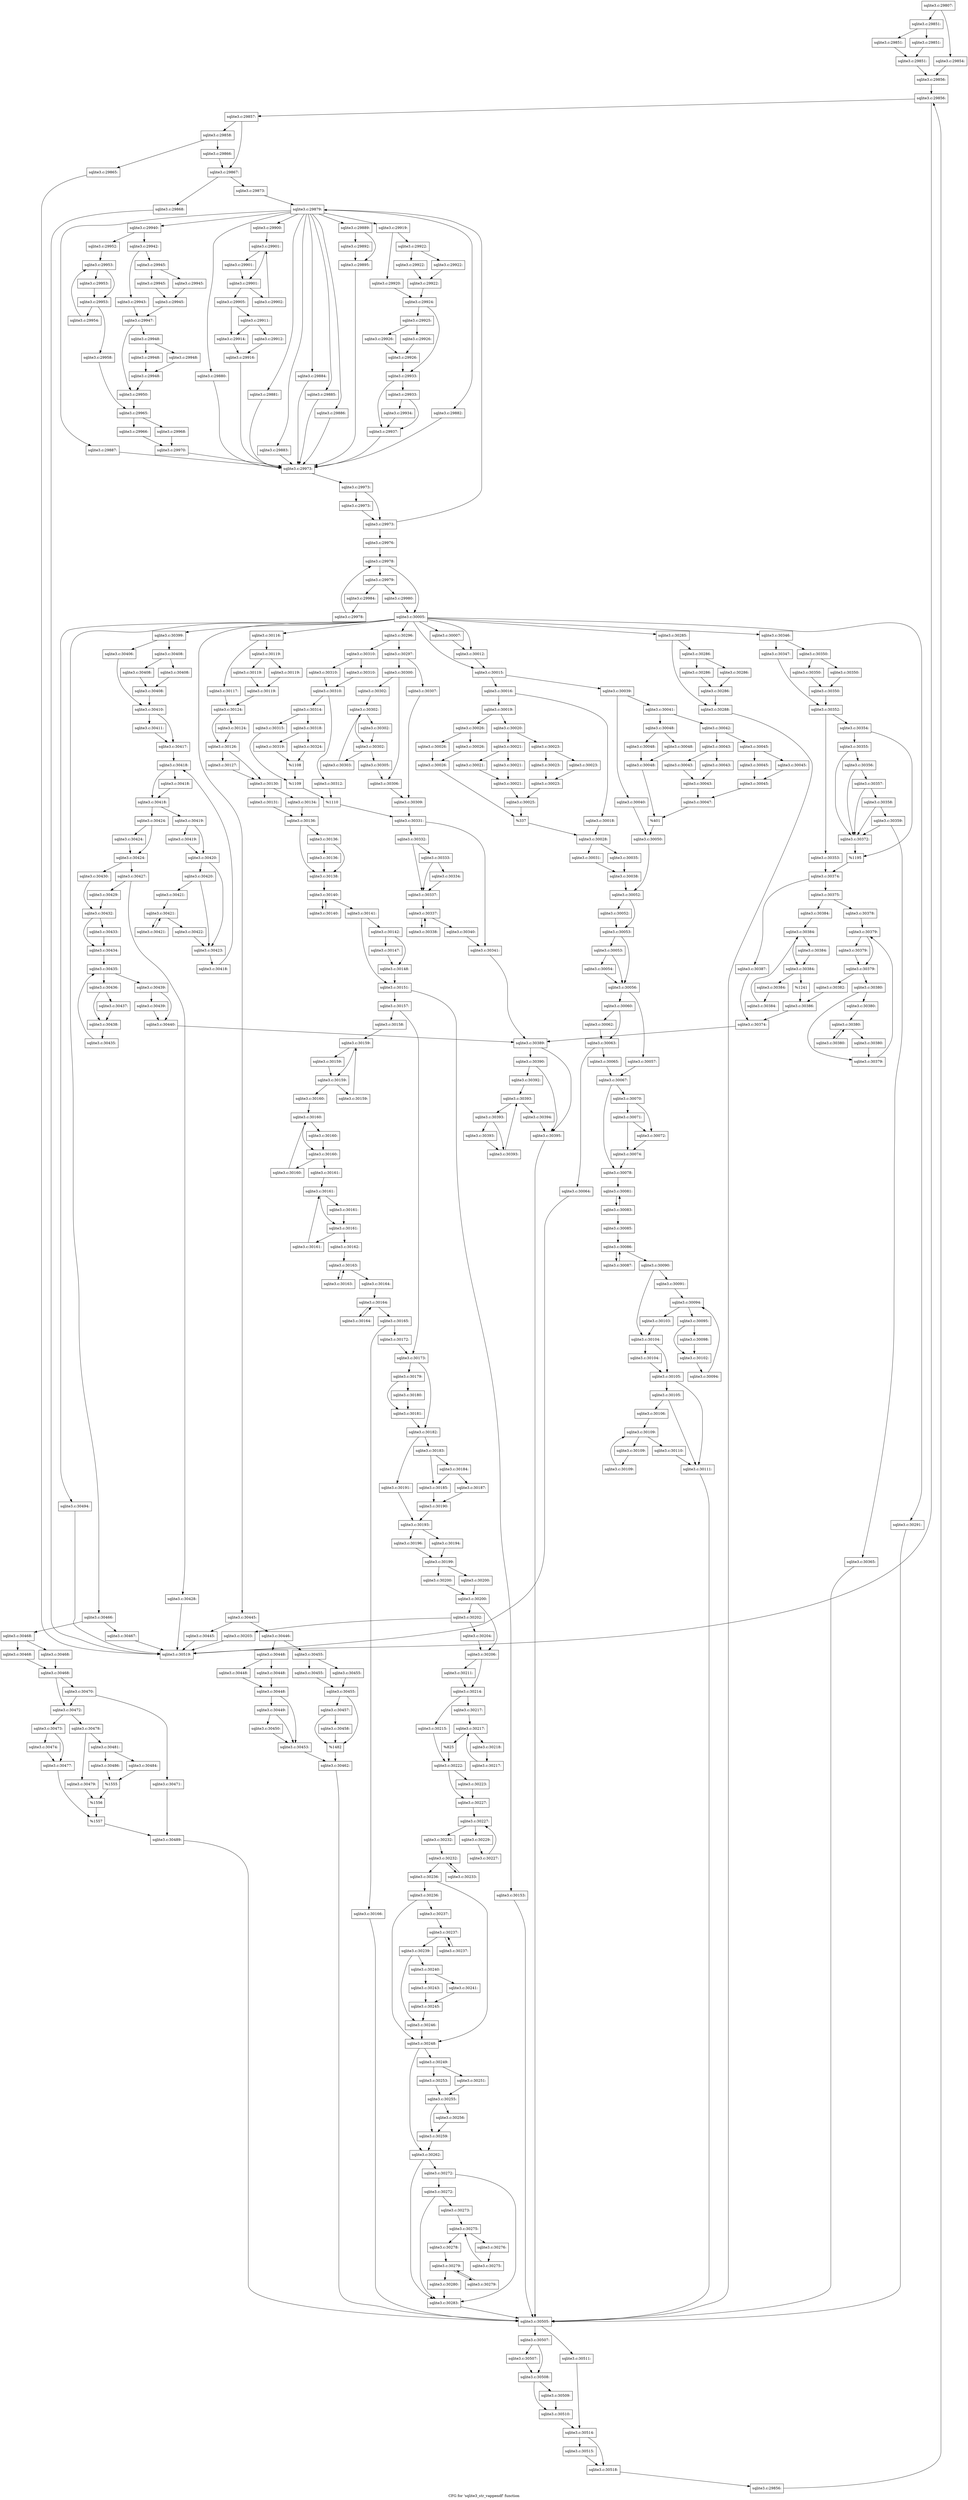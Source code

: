 digraph "CFG for 'sqlite3_str_vappendf' function" {
	label="CFG for 'sqlite3_str_vappendf' function";

	Node0x55c0f52c0950 [shape=record,label="{sqlite3.c:29807:}"];
	Node0x55c0f52c0950 -> Node0x55c0f53da670;
	Node0x55c0f52c0950 -> Node0x55c0f53da710;
	Node0x55c0f53da670 [shape=record,label="{sqlite3.c:29851:}"];
	Node0x55c0f53da670 -> Node0x55c0f53db080;
	Node0x55c0f53da670 -> Node0x55c0f53db0d0;
	Node0x55c0f53db080 [shape=record,label="{sqlite3.c:29851:}"];
	Node0x55c0f53db080 -> Node0x55c0f53db120;
	Node0x55c0f53db0d0 [shape=record,label="{sqlite3.c:29851:}"];
	Node0x55c0f53db0d0 -> Node0x55c0f53db120;
	Node0x55c0f53db120 [shape=record,label="{sqlite3.c:29851:}"];
	Node0x55c0f53db120 -> Node0x55c0f53da6c0;
	Node0x55c0f53da710 [shape=record,label="{sqlite3.c:29854:}"];
	Node0x55c0f53da710 -> Node0x55c0f53da6c0;
	Node0x55c0f53da6c0 [shape=record,label="{sqlite3.c:29856:}"];
	Node0x55c0f53da6c0 -> Node0x55c0f4e51b70;
	Node0x55c0f4e51b70 [shape=record,label="{sqlite3.c:29856:}"];
	Node0x55c0f4e51b70 -> Node0x55c0f4e51d90;
	Node0x55c0f4e51b70 -> Node0x55c0f4e51ae0;
	Node0x55c0f4e51d90 [shape=record,label="{sqlite3.c:29857:}"];
	Node0x55c0f4e51d90 -> Node0x55c0f53dcf10;
	Node0x55c0f4e51d90 -> Node0x55c0f53dcf60;
	Node0x55c0f53dcf10 [shape=record,label="{sqlite3.c:29858:}"];
	Node0x55c0f53dcf10 -> Node0x55c0f53ddb90;
	Node0x55c0f53dcf10 -> Node0x55c0f53de2e0;
	Node0x55c0f53ddb90 [shape=record,label="{sqlite3.c:29865:}"];
	Node0x55c0f53ddb90 -> Node0x55c0f4e51ae0;
	Node0x55c0f53de2e0 [shape=record,label="{sqlite3.c:29866:}"];
	Node0x55c0f53de2e0 -> Node0x55c0f53dcf60;
	Node0x55c0f53dcf60 [shape=record,label="{sqlite3.c:29867:}"];
	Node0x55c0f53dcf60 -> Node0x55c0f53de6c0;
	Node0x55c0f53dcf60 -> Node0x55c0f53de710;
	Node0x55c0f53de6c0 [shape=record,label="{sqlite3.c:29868:}"];
	Node0x55c0f53de6c0 -> Node0x55c0f4e51ae0;
	Node0x55c0f53de710 [shape=record,label="{sqlite3.c:29873:}"];
	Node0x55c0f53de710 -> Node0x55c0f53e00c0;
	Node0x55c0f53e00c0 [shape=record,label="{sqlite3.c:29879:}"];
	Node0x55c0f53e00c0 -> Node0x55c0f53e0310;
	Node0x55c0f53e00c0 -> Node0x55c0f53e0450;
	Node0x55c0f53e00c0 -> Node0x55c0f53e0690;
	Node0x55c0f53e00c0 -> Node0x55c0f53e08d0;
	Node0x55c0f53e00c0 -> Node0x55c0f53e0b40;
	Node0x55c0f53e00c0 -> Node0x55c0f53e0d80;
	Node0x55c0f53e00c0 -> Node0x55c0f53e0fc0;
	Node0x55c0f53e00c0 -> Node0x55c0f53e1200;
	Node0x55c0f53e00c0 -> Node0x55c0f53e1630;
	Node0x55c0f53e00c0 -> Node0x55c0f53e28a0;
	Node0x55c0f53e00c0 -> Node0x55c0f53e5b90;
	Node0x55c0f53e00c0 -> Node0x55c0f52e7470;
	Node0x55c0f53e0450 [shape=record,label="{sqlite3.c:29880:}"];
	Node0x55c0f53e0450 -> Node0x55c0f53e0220;
	Node0x55c0f53e0690 [shape=record,label="{sqlite3.c:29881:}"];
	Node0x55c0f53e0690 -> Node0x55c0f53e0220;
	Node0x55c0f53e08d0 [shape=record,label="{sqlite3.c:29882:}"];
	Node0x55c0f53e08d0 -> Node0x55c0f53e0220;
	Node0x55c0f53e0b40 [shape=record,label="{sqlite3.c:29883:}"];
	Node0x55c0f53e0b40 -> Node0x55c0f53e0220;
	Node0x55c0f53e0d80 [shape=record,label="{sqlite3.c:29884:}"];
	Node0x55c0f53e0d80 -> Node0x55c0f53e0220;
	Node0x55c0f53e0fc0 [shape=record,label="{sqlite3.c:29885:}"];
	Node0x55c0f53e0fc0 -> Node0x55c0f53e0220;
	Node0x55c0f53e1200 [shape=record,label="{sqlite3.c:29886:}"];
	Node0x55c0f53e1200 -> Node0x55c0f53e0220;
	Node0x55c0f53e0310 [shape=record,label="{sqlite3.c:29887:}"];
	Node0x55c0f53e0310 -> Node0x55c0f53e0220;
	Node0x55c0f53e1630 [shape=record,label="{sqlite3.c:29889:}"];
	Node0x55c0f53e1630 -> Node0x55c0f53e1cb0;
	Node0x55c0f53e1630 -> Node0x55c0f53e1d00;
	Node0x55c0f53e1cb0 [shape=record,label="{sqlite3.c:29892:}"];
	Node0x55c0f53e1cb0 -> Node0x55c0f53e1d00;
	Node0x55c0f53e1d00 [shape=record,label="{sqlite3.c:29895:}"];
	Node0x55c0f53e1d00 -> Node0x55c0f53e0220;
	Node0x55c0f53e28a0 [shape=record,label="{sqlite3.c:29900:}"];
	Node0x55c0f53e28a0 -> Node0x55c0f53e3870;
	Node0x55c0f53e3870 [shape=record,label="{sqlite3.c:29901:}"];
	Node0x55c0f53e3870 -> Node0x55c0f53e3aa0;
	Node0x55c0f53e3870 -> Node0x55c0f53e3a50;
	Node0x55c0f53e3aa0 [shape=record,label="{sqlite3.c:29901:}"];
	Node0x55c0f53e3aa0 -> Node0x55c0f53e3a50;
	Node0x55c0f53e3a50 [shape=record,label="{sqlite3.c:29901:}"];
	Node0x55c0f53e3a50 -> Node0x55c0f53e4410;
	Node0x55c0f53e3a50 -> Node0x55c0f53e39d0;
	Node0x55c0f53e4410 [shape=record,label="{sqlite3.c:29902:}"];
	Node0x55c0f53e4410 -> Node0x55c0f53e3870;
	Node0x55c0f53e39d0 [shape=record,label="{sqlite3.c:29905:}"];
	Node0x55c0f53e39d0 -> Node0x55c0f53e4f60;
	Node0x55c0f53e39d0 -> Node0x55c0f53e4f10;
	Node0x55c0f53e4f60 [shape=record,label="{sqlite3.c:29911:}"];
	Node0x55c0f53e4f60 -> Node0x55c0f53e4e70;
	Node0x55c0f53e4f60 -> Node0x55c0f53e4f10;
	Node0x55c0f53e4e70 [shape=record,label="{sqlite3.c:29912:}"];
	Node0x55c0f53e4e70 -> Node0x55c0f53e4ec0;
	Node0x55c0f53e4f10 [shape=record,label="{sqlite3.c:29914:}"];
	Node0x55c0f53e4f10 -> Node0x55c0f53e4ec0;
	Node0x55c0f53e4ec0 [shape=record,label="{sqlite3.c:29916:}"];
	Node0x55c0f53e4ec0 -> Node0x55c0f53e0220;
	Node0x55c0f53e5b90 [shape=record,label="{sqlite3.c:29919:}"];
	Node0x55c0f53e5b90 -> Node0x55c0f53e5cf0;
	Node0x55c0f53e5b90 -> Node0x55c0f53e5d90;
	Node0x55c0f53e5cf0 [shape=record,label="{sqlite3.c:29920:}"];
	Node0x55c0f53e5cf0 -> Node0x55c0f53e5d40;
	Node0x55c0f53e5d90 [shape=record,label="{sqlite3.c:29922:}"];
	Node0x55c0f53e5d90 -> Node0x55c0f4e52600;
	Node0x55c0f53e5d90 -> Node0x55c0f5263650;
	Node0x55c0f4e52600 [shape=record,label="{sqlite3.c:29922:}"];
	Node0x55c0f4e52600 -> Node0x55c0f53e6c70;
	Node0x55c0f5263650 [shape=record,label="{sqlite3.c:29922:}"];
	Node0x55c0f5263650 -> Node0x55c0f53e6c70;
	Node0x55c0f53e6c70 [shape=record,label="{sqlite3.c:29922:}"];
	Node0x55c0f53e6c70 -> Node0x55c0f53e5d40;
	Node0x55c0f53e5d40 [shape=record,label="{sqlite3.c:29924:}"];
	Node0x55c0f53e5d40 -> Node0x55c0f53e7420;
	Node0x55c0f53e5d40 -> Node0x55c0f53e7470;
	Node0x55c0f53e7420 [shape=record,label="{sqlite3.c:29925:}"];
	Node0x55c0f53e7420 -> Node0x55c0f53e7990;
	Node0x55c0f53e7420 -> Node0x55c0f53e79e0;
	Node0x55c0f53e7990 [shape=record,label="{sqlite3.c:29926:}"];
	Node0x55c0f53e7990 -> Node0x55c0f53e7a30;
	Node0x55c0f53e79e0 [shape=record,label="{sqlite3.c:29926:}"];
	Node0x55c0f53e79e0 -> Node0x55c0f53e7a30;
	Node0x55c0f53e7a30 [shape=record,label="{sqlite3.c:29926:}"];
	Node0x55c0f53e7a30 -> Node0x55c0f53e7470;
	Node0x55c0f53e7470 [shape=record,label="{sqlite3.c:29933:}"];
	Node0x55c0f53e7470 -> Node0x55c0f53e8270;
	Node0x55c0f53e7470 -> Node0x55c0f53e8220;
	Node0x55c0f53e8270 [shape=record,label="{sqlite3.c:29933:}"];
	Node0x55c0f53e8270 -> Node0x55c0f53e81d0;
	Node0x55c0f53e8270 -> Node0x55c0f53e8220;
	Node0x55c0f53e81d0 [shape=record,label="{sqlite3.c:29934:}"];
	Node0x55c0f53e81d0 -> Node0x55c0f53e8220;
	Node0x55c0f53e8220 [shape=record,label="{sqlite3.c:29937:}"];
	Node0x55c0f53e8220 -> Node0x55c0f53e0220;
	Node0x55c0f52e7470 [shape=record,label="{sqlite3.c:29940:}"];
	Node0x55c0f52e7470 -> Node0x55c0f52e79d0;
	Node0x55c0f52e7470 -> Node0x55c0f52e7a70;
	Node0x55c0f52e79d0 [shape=record,label="{sqlite3.c:29942:}"];
	Node0x55c0f52e79d0 -> Node0x55c0f5260c60;
	Node0x55c0f52e79d0 -> Node0x55c0f5260d00;
	Node0x55c0f5260c60 [shape=record,label="{sqlite3.c:29943:}"];
	Node0x55c0f5260c60 -> Node0x55c0f5260cb0;
	Node0x55c0f5260d00 [shape=record,label="{sqlite3.c:29945:}"];
	Node0x55c0f5260d00 -> Node0x55c0f52e9050;
	Node0x55c0f5260d00 -> Node0x55c0f52e90a0;
	Node0x55c0f52e9050 [shape=record,label="{sqlite3.c:29945:}"];
	Node0x55c0f52e9050 -> Node0x55c0f52e90f0;
	Node0x55c0f52e90a0 [shape=record,label="{sqlite3.c:29945:}"];
	Node0x55c0f52e90a0 -> Node0x55c0f52e90f0;
	Node0x55c0f52e90f0 [shape=record,label="{sqlite3.c:29945:}"];
	Node0x55c0f52e90f0 -> Node0x55c0f5260cb0;
	Node0x55c0f5260cb0 [shape=record,label="{sqlite3.c:29947:}"];
	Node0x55c0f5260cb0 -> Node0x55c0f52e9c20;
	Node0x55c0f5260cb0 -> Node0x55c0f52e9c70;
	Node0x55c0f52e9c20 [shape=record,label="{sqlite3.c:29948:}"];
	Node0x55c0f52e9c20 -> Node0x55c0f52ea070;
	Node0x55c0f52e9c20 -> Node0x55c0f52ea0c0;
	Node0x55c0f52ea070 [shape=record,label="{sqlite3.c:29948:}"];
	Node0x55c0f52ea070 -> Node0x55c0f52ea110;
	Node0x55c0f52ea0c0 [shape=record,label="{sqlite3.c:29948:}"];
	Node0x55c0f52ea0c0 -> Node0x55c0f52ea110;
	Node0x55c0f52ea110 [shape=record,label="{sqlite3.c:29948:}"];
	Node0x55c0f52ea110 -> Node0x55c0f52e9c70;
	Node0x55c0f52e9c70 [shape=record,label="{sqlite3.c:29950:}"];
	Node0x55c0f52e9c70 -> Node0x55c0f52e7a20;
	Node0x55c0f52e7a70 [shape=record,label="{sqlite3.c:29952:}"];
	Node0x55c0f52e7a70 -> Node0x55c0f53f0e90;
	Node0x55c0f53f0e90 [shape=record,label="{sqlite3.c:29953:}"];
	Node0x55c0f53f0e90 -> Node0x55c0f53f10c0;
	Node0x55c0f53f0e90 -> Node0x55c0f53f1070;
	Node0x55c0f53f10c0 [shape=record,label="{sqlite3.c:29953:}"];
	Node0x55c0f53f10c0 -> Node0x55c0f53f1070;
	Node0x55c0f53f1070 [shape=record,label="{sqlite3.c:29953:}"];
	Node0x55c0f53f1070 -> Node0x55c0f53f16a0;
	Node0x55c0f53f1070 -> Node0x55c0f53f0ff0;
	Node0x55c0f53f16a0 [shape=record,label="{sqlite3.c:29954:}"];
	Node0x55c0f53f16a0 -> Node0x55c0f53f0e90;
	Node0x55c0f53f0ff0 [shape=record,label="{sqlite3.c:29958:}"];
	Node0x55c0f53f0ff0 -> Node0x55c0f52e7a20;
	Node0x55c0f52e7a20 [shape=record,label="{sqlite3.c:29965:}"];
	Node0x55c0f52e7a20 -> Node0x55c0f53f2500;
	Node0x55c0f52e7a20 -> Node0x55c0f53f25a0;
	Node0x55c0f53f2500 [shape=record,label="{sqlite3.c:29966:}"];
	Node0x55c0f53f2500 -> Node0x55c0f53f2550;
	Node0x55c0f53f25a0 [shape=record,label="{sqlite3.c:29968:}"];
	Node0x55c0f53f25a0 -> Node0x55c0f53f2550;
	Node0x55c0f53f2550 [shape=record,label="{sqlite3.c:29970:}"];
	Node0x55c0f53f2550 -> Node0x55c0f53e0220;
	Node0x55c0f53e0220 [shape=record,label="{sqlite3.c:29973:}"];
	Node0x55c0f53e0220 -> Node0x55c0f53e0070;
	Node0x55c0f53e0070 [shape=record,label="{sqlite3.c:29973:}"];
	Node0x55c0f53e0070 -> Node0x55c0f53f3100;
	Node0x55c0f53e0070 -> Node0x55c0f53f3150;
	Node0x55c0f53f3150 [shape=record,label="{sqlite3.c:29973:}"];
	Node0x55c0f53f3150 -> Node0x55c0f53f3100;
	Node0x55c0f53f3100 [shape=record,label="{sqlite3.c:29973:}"];
	Node0x55c0f53f3100 -> Node0x55c0f53e00c0;
	Node0x55c0f53f3100 -> Node0x55c0f53e0020;
	Node0x55c0f53e0020 [shape=record,label="{sqlite3.c:29976:}"];
	Node0x55c0f53e0020 -> Node0x55c0f53f4040;
	Node0x55c0f53f4040 [shape=record,label="{sqlite3.c:29978:}"];
	Node0x55c0f53f4040 -> Node0x55c0f53f4180;
	Node0x55c0f53f4040 -> Node0x55c0f52a6420;
	Node0x55c0f53f4180 [shape=record,label="{sqlite3.c:29979:}"];
	Node0x55c0f53f4180 -> Node0x55c0f53f4650;
	Node0x55c0f53f4180 -> Node0x55c0f53f46a0;
	Node0x55c0f53f4650 [shape=record,label="{sqlite3.c:29980:}"];
	Node0x55c0f53f4650 -> Node0x55c0f52a6420;
	Node0x55c0f53f46a0 [shape=record,label="{sqlite3.c:29984:}"];
	Node0x55c0f53f46a0 -> Node0x55c0f53f40f0;
	Node0x55c0f53f40f0 [shape=record,label="{sqlite3.c:29978:}"];
	Node0x55c0f53f40f0 -> Node0x55c0f53f4040;
	Node0x55c0f52a6420 [shape=record,label="{sqlite3.c:30005:}"];
	Node0x55c0f52a6420 -> Node0x55c0f53f5a00;
	Node0x55c0f52a6420 -> Node0x55c0f53f5b10;
	Node0x55c0f52a6420 -> Node0x55c0f53f5ce0;
	Node0x55c0f52a6420 -> Node0x55c0f53f5ef0;
	Node0x55c0f52a6420 -> Node0x55c0f540f750;
	Node0x55c0f52a6420 -> Node0x55c0f5433530;
	Node0x55c0f52a6420 -> Node0x55c0f5434be0;
	Node0x55c0f52a6420 -> Node0x55c0f5435210;
	Node0x55c0f52a6420 -> Node0x55c0f5449a70;
	Node0x55c0f52a6420 -> Node0x55c0f5455610;
	Node0x55c0f52a6420 -> Node0x55c0f5461f40;
	Node0x55c0f52a6420 -> Node0x55c0f5467500;
	Node0x55c0f53f5b10 [shape=record,label="{sqlite3.c:30007:}"];
	Node0x55c0f53f5b10 -> Node0x55c0f53f5ce0;
	Node0x55c0f53f5ce0 [shape=record,label="{sqlite3.c:30012:}"];
	Node0x55c0f53f5ce0 -> Node0x55c0f53f5ef0;
	Node0x55c0f53f5ef0 [shape=record,label="{sqlite3.c:30015:}"];
	Node0x55c0f53f5ef0 -> Node0x55c0f53f6050;
	Node0x55c0f53f5ef0 -> Node0x55c0f53f60f0;
	Node0x55c0f53f6050 [shape=record,label="{sqlite3.c:30016:}"];
	Node0x55c0f53f6050 -> Node0x55c0f53f69e0;
	Node0x55c0f53f6050 -> Node0x55c0f53f6a80;
	Node0x55c0f53f69e0 [shape=record,label="{sqlite3.c:30018:}"];
	Node0x55c0f53f69e0 -> Node0x55c0f53f6a30;
	Node0x55c0f53f6a80 [shape=record,label="{sqlite3.c:30019:}"];
	Node0x55c0f53f6a80 -> Node0x55c0f53f70f0;
	Node0x55c0f53f6a80 -> Node0x55c0f53f7190;
	Node0x55c0f53f70f0 [shape=record,label="{sqlite3.c:30020:}"];
	Node0x55c0f53f70f0 -> Node0x55c0f53f74d0;
	Node0x55c0f53f70f0 -> Node0x55c0f53f7570;
	Node0x55c0f53f74d0 [shape=record,label="{sqlite3.c:30021:}"];
	Node0x55c0f53f74d0 -> Node0x55c0f53f7ba0;
	Node0x55c0f53f74d0 -> Node0x55c0f53f7bf0;
	Node0x55c0f53f7ba0 [shape=record,label="{sqlite3.c:30021:}"];
	Node0x55c0f53f7ba0 -> Node0x55c0f53f7c40;
	Node0x55c0f53f7bf0 [shape=record,label="{sqlite3.c:30021:}"];
	Node0x55c0f53f7bf0 -> Node0x55c0f53f7c40;
	Node0x55c0f53f7c40 [shape=record,label="{sqlite3.c:30021:}"];
	Node0x55c0f53f7c40 -> Node0x55c0f53f7520;
	Node0x55c0f53f7570 [shape=record,label="{sqlite3.c:30023:}"];
	Node0x55c0f53f7570 -> Node0x55c0f53f8a00;
	Node0x55c0f53f7570 -> Node0x55c0f53f8a50;
	Node0x55c0f53f8a00 [shape=record,label="{sqlite3.c:30023:}"];
	Node0x55c0f53f8a00 -> Node0x55c0f53f8aa0;
	Node0x55c0f53f8a50 [shape=record,label="{sqlite3.c:30023:}"];
	Node0x55c0f53f8a50 -> Node0x55c0f53f8aa0;
	Node0x55c0f53f8aa0 [shape=record,label="{sqlite3.c:30023:}"];
	Node0x55c0f53f8aa0 -> Node0x55c0f53f7520;
	Node0x55c0f53f7520 [shape=record,label="{sqlite3.c:30025:}"];
	Node0x55c0f53f7520 -> Node0x55c0f53f7140;
	Node0x55c0f53f7190 [shape=record,label="{sqlite3.c:30026:}"];
	Node0x55c0f53f7190 -> Node0x55c0f53f9960;
	Node0x55c0f53f7190 -> Node0x55c0f53f99b0;
	Node0x55c0f53f9960 [shape=record,label="{sqlite3.c:30026:}"];
	Node0x55c0f53f9960 -> Node0x55c0f53f9a00;
	Node0x55c0f53f99b0 [shape=record,label="{sqlite3.c:30026:}"];
	Node0x55c0f53f99b0 -> Node0x55c0f53f9a00;
	Node0x55c0f53f9a00 [shape=record,label="{sqlite3.c:30026:}"];
	Node0x55c0f53f9a00 -> Node0x55c0f53f7140;
	Node0x55c0f53f7140 [shape=record,label="{%337}"];
	Node0x55c0f53f7140 -> Node0x55c0f53f6a30;
	Node0x55c0f53f6a30 [shape=record,label="{sqlite3.c:30028:}"];
	Node0x55c0f53f6a30 -> Node0x55c0f53fa610;
	Node0x55c0f53f6a30 -> Node0x55c0f53fa6b0;
	Node0x55c0f53fa610 [shape=record,label="{sqlite3.c:30031:}"];
	Node0x55c0f53fa610 -> Node0x55c0f53fa660;
	Node0x55c0f53fa6b0 [shape=record,label="{sqlite3.c:30035:}"];
	Node0x55c0f53fa6b0 -> Node0x55c0f53fa660;
	Node0x55c0f53fa660 [shape=record,label="{sqlite3.c:30038:}"];
	Node0x55c0f53fa660 -> Node0x55c0f53f60a0;
	Node0x55c0f53f60f0 [shape=record,label="{sqlite3.c:30039:}"];
	Node0x55c0f53f60f0 -> Node0x55c0f53fb680;
	Node0x55c0f53f60f0 -> Node0x55c0f53fb720;
	Node0x55c0f53fb680 [shape=record,label="{sqlite3.c:30040:}"];
	Node0x55c0f53fb680 -> Node0x55c0f53fb6d0;
	Node0x55c0f53fb720 [shape=record,label="{sqlite3.c:30041:}"];
	Node0x55c0f53fb720 -> Node0x55c0f53fbdc0;
	Node0x55c0f53fb720 -> Node0x55c0f53fbe60;
	Node0x55c0f53fbdc0 [shape=record,label="{sqlite3.c:30042:}"];
	Node0x55c0f53fbdc0 -> Node0x55c0f53fc1a0;
	Node0x55c0f53fbdc0 -> Node0x55c0f53fc240;
	Node0x55c0f53fc1a0 [shape=record,label="{sqlite3.c:30043:}"];
	Node0x55c0f53fc1a0 -> Node0x55c0f53fc870;
	Node0x55c0f53fc1a0 -> Node0x55c0f53fc8c0;
	Node0x55c0f53fc870 [shape=record,label="{sqlite3.c:30043:}"];
	Node0x55c0f53fc870 -> Node0x55c0f53fc910;
	Node0x55c0f53fc8c0 [shape=record,label="{sqlite3.c:30043:}"];
	Node0x55c0f53fc8c0 -> Node0x55c0f53fc910;
	Node0x55c0f53fc910 [shape=record,label="{sqlite3.c:30043:}"];
	Node0x55c0f53fc910 -> Node0x55c0f53fc1f0;
	Node0x55c0f53fc240 [shape=record,label="{sqlite3.c:30045:}"];
	Node0x55c0f53fc240 -> Node0x55c0f53fd6d0;
	Node0x55c0f53fc240 -> Node0x55c0f53fd720;
	Node0x55c0f53fd6d0 [shape=record,label="{sqlite3.c:30045:}"];
	Node0x55c0f53fd6d0 -> Node0x55c0f53fd770;
	Node0x55c0f53fd720 [shape=record,label="{sqlite3.c:30045:}"];
	Node0x55c0f53fd720 -> Node0x55c0f53fd770;
	Node0x55c0f53fd770 [shape=record,label="{sqlite3.c:30045:}"];
	Node0x55c0f53fd770 -> Node0x55c0f53fc1f0;
	Node0x55c0f53fc1f0 [shape=record,label="{sqlite3.c:30047:}"];
	Node0x55c0f53fc1f0 -> Node0x55c0f53fbe10;
	Node0x55c0f53fbe60 [shape=record,label="{sqlite3.c:30048:}"];
	Node0x55c0f53fbe60 -> Node0x55c0f53fe630;
	Node0x55c0f53fbe60 -> Node0x55c0f53fe680;
	Node0x55c0f53fe630 [shape=record,label="{sqlite3.c:30048:}"];
	Node0x55c0f53fe630 -> Node0x55c0f53fe6d0;
	Node0x55c0f53fe680 [shape=record,label="{sqlite3.c:30048:}"];
	Node0x55c0f53fe680 -> Node0x55c0f53fe6d0;
	Node0x55c0f53fe6d0 [shape=record,label="{sqlite3.c:30048:}"];
	Node0x55c0f53fe6d0 -> Node0x55c0f53fbe10;
	Node0x55c0f53fbe10 [shape=record,label="{%401}"];
	Node0x55c0f53fbe10 -> Node0x55c0f53fb6d0;
	Node0x55c0f53fb6d0 [shape=record,label="{sqlite3.c:30050:}"];
	Node0x55c0f53fb6d0 -> Node0x55c0f53f60a0;
	Node0x55c0f53f60a0 [shape=record,label="{sqlite3.c:30052:}"];
	Node0x55c0f53f60a0 -> Node0x55c0f53ff500;
	Node0x55c0f53f60a0 -> Node0x55c0f53ff550;
	Node0x55c0f53ff500 [shape=record,label="{sqlite3.c:30052:}"];
	Node0x55c0f53ff500 -> Node0x55c0f53ff550;
	Node0x55c0f53ff550 [shape=record,label="{sqlite3.c:30053:}"];
	Node0x55c0f53ff550 -> Node0x55c0f53ffae0;
	Node0x55c0f53ff550 -> Node0x55c0f53ffa90;
	Node0x55c0f53ffae0 [shape=record,label="{sqlite3.c:30053:}"];
	Node0x55c0f53ffae0 -> Node0x55c0f53ffa40;
	Node0x55c0f53ffae0 -> Node0x55c0f53ffa90;
	Node0x55c0f53ffa40 [shape=record,label="{sqlite3.c:30054:}"];
	Node0x55c0f53ffa40 -> Node0x55c0f53ffa90;
	Node0x55c0f53ffa90 [shape=record,label="{sqlite3.c:30056:}"];
	Node0x55c0f53ffa90 -> Node0x55c0f5400af0;
	Node0x55c0f53ffa90 -> Node0x55c0f5400b90;
	Node0x55c0f5400af0 [shape=record,label="{sqlite3.c:30057:}"];
	Node0x55c0f5400af0 -> Node0x55c0f5400b40;
	Node0x55c0f5400b90 [shape=record,label="{sqlite3.c:30060:}"];
	Node0x55c0f5400b90 -> Node0x55c0f5401b00;
	Node0x55c0f5400b90 -> Node0x55c0f5401b50;
	Node0x55c0f5401b00 [shape=record,label="{sqlite3.c:30062:}"];
	Node0x55c0f5401b00 -> Node0x55c0f5401b50;
	Node0x55c0f5401b50 [shape=record,label="{sqlite3.c:30063:}"];
	Node0x55c0f5401b50 -> Node0x55c0f4e526f0;
	Node0x55c0f5401b50 -> Node0x55c0f54029c0;
	Node0x55c0f4e526f0 [shape=record,label="{sqlite3.c:30064:}"];
	Node0x55c0f4e526f0 -> Node0x55c0f4e51ae0;
	Node0x55c0f54029c0 [shape=record,label="{sqlite3.c:30065:}"];
	Node0x55c0f54029c0 -> Node0x55c0f5400b40;
	Node0x55c0f5400b40 [shape=record,label="{sqlite3.c:30067:}"];
	Node0x55c0f5400b40 -> Node0x55c0f54034c0;
	Node0x55c0f5400b40 -> Node0x55c0f5403510;
	Node0x55c0f54034c0 [shape=record,label="{sqlite3.c:30070:}"];
	Node0x55c0f54034c0 -> Node0x55c0f54047d0;
	Node0x55c0f54034c0 -> Node0x55c0f5404870;
	Node0x55c0f5404870 [shape=record,label="{sqlite3.c:30071:}"];
	Node0x55c0f5404870 -> Node0x55c0f54047d0;
	Node0x55c0f5404870 -> Node0x55c0f5404820;
	Node0x55c0f54047d0 [shape=record,label="{sqlite3.c:30072:}"];
	Node0x55c0f54047d0 -> Node0x55c0f5404820;
	Node0x55c0f5404820 [shape=record,label="{sqlite3.c:30074:}"];
	Node0x55c0f5404820 -> Node0x55c0f5403510;
	Node0x55c0f5403510 [shape=record,label="{sqlite3.c:30078:}"];
	Node0x55c0f5403510 -> Node0x55c0f5406e20;
	Node0x55c0f5406e20 [shape=record,label="{sqlite3.c:30081:}"];
	Node0x55c0f5406e20 -> Node0x55c0f5406dd0;
	Node0x55c0f5406dd0 [shape=record,label="{sqlite3.c:30083:}"];
	Node0x55c0f5406dd0 -> Node0x55c0f5406e20;
	Node0x55c0f5406dd0 -> Node0x55c0f5406d80;
	Node0x55c0f5406d80 [shape=record,label="{sqlite3.c:30085:}"];
	Node0x55c0f5406d80 -> Node0x55c0f5408640;
	Node0x55c0f5408640 [shape=record,label="{sqlite3.c:30086:}"];
	Node0x55c0f5408640 -> Node0x55c0f5408a60;
	Node0x55c0f5408640 -> Node0x55c0f54087a0;
	Node0x55c0f5408a60 [shape=record,label="{sqlite3.c:30087:}"];
	Node0x55c0f5408a60 -> Node0x55c0f5408640;
	Node0x55c0f54087a0 [shape=record,label="{sqlite3.c:30090:}"];
	Node0x55c0f54087a0 -> Node0x55c0f5409220;
	Node0x55c0f54087a0 -> Node0x55c0f5409270;
	Node0x55c0f5409220 [shape=record,label="{sqlite3.c:30091:}"];
	Node0x55c0f5409220 -> Node0x55c0f540a770;
	Node0x55c0f540a770 [shape=record,label="{sqlite3.c:30094:}"];
	Node0x55c0f540a770 -> Node0x55c0f540a990;
	Node0x55c0f540a770 -> Node0x55c0f540a5c0;
	Node0x55c0f540a990 [shape=record,label="{sqlite3.c:30095:}"];
	Node0x55c0f540a990 -> Node0x55c0f540b650;
	Node0x55c0f540a990 -> Node0x55c0f540b6a0;
	Node0x55c0f540b650 [shape=record,label="{sqlite3.c:30098:}"];
	Node0x55c0f540b650 -> Node0x55c0f540b6a0;
	Node0x55c0f540b6a0 [shape=record,label="{sqlite3.c:30102:}"];
	Node0x55c0f540b6a0 -> Node0x55c0f540a900;
	Node0x55c0f540a900 [shape=record,label="{sqlite3.c:30094:}"];
	Node0x55c0f540a900 -> Node0x55c0f540a770;
	Node0x55c0f540a5c0 [shape=record,label="{sqlite3.c:30103:}"];
	Node0x55c0f540a5c0 -> Node0x55c0f5409270;
	Node0x55c0f5409270 [shape=record,label="{sqlite3.c:30104:}"];
	Node0x55c0f5409270 -> Node0x55c0f540c750;
	Node0x55c0f5409270 -> Node0x55c0f540c7a0;
	Node0x55c0f540c750 [shape=record,label="{sqlite3.c:30104:}"];
	Node0x55c0f540c750 -> Node0x55c0f540c7a0;
	Node0x55c0f540c7a0 [shape=record,label="{sqlite3.c:30105:}"];
	Node0x55c0f540c7a0 -> Node0x55c0f540cf10;
	Node0x55c0f540c7a0 -> Node0x55c0f540cec0;
	Node0x55c0f540cf10 [shape=record,label="{sqlite3.c:30105:}"];
	Node0x55c0f540cf10 -> Node0x55c0f540ce70;
	Node0x55c0f540cf10 -> Node0x55c0f540cec0;
	Node0x55c0f540ce70 [shape=record,label="{sqlite3.c:30106:}"];
	Node0x55c0f540ce70 -> Node0x55c0f540e0d0;
	Node0x55c0f540e0d0 [shape=record,label="{sqlite3.c:30109:}"];
	Node0x55c0f540e0d0 -> Node0x55c0f540e2f0;
	Node0x55c0f540e0d0 -> Node0x55c0f536c8b0;
	Node0x55c0f540e2f0 [shape=record,label="{sqlite3.c:30109:}"];
	Node0x55c0f540e2f0 -> Node0x55c0f540e260;
	Node0x55c0f540e260 [shape=record,label="{sqlite3.c:30109:}"];
	Node0x55c0f540e260 -> Node0x55c0f540e0d0;
	Node0x55c0f536c8b0 [shape=record,label="{sqlite3.c:30110:}"];
	Node0x55c0f536c8b0 -> Node0x55c0f540cec0;
	Node0x55c0f540cec0 [shape=record,label="{sqlite3.c:30111:}"];
	Node0x55c0f540cec0 -> Node0x55c0f53f5910;
	Node0x55c0f540f750 [shape=record,label="{sqlite3.c:30116:}"];
	Node0x55c0f540f750 -> Node0x55c0f540f840;
	Node0x55c0f540f750 -> Node0x55c0f540f8e0;
	Node0x55c0f540f840 [shape=record,label="{sqlite3.c:30117:}"];
	Node0x55c0f540f840 -> Node0x55c0f540f890;
	Node0x55c0f540f8e0 [shape=record,label="{sqlite3.c:30119:}"];
	Node0x55c0f540f8e0 -> Node0x55c0f4e52650;
	Node0x55c0f540f8e0 -> Node0x55c0f5410310;
	Node0x55c0f4e52650 [shape=record,label="{sqlite3.c:30119:}"];
	Node0x55c0f4e52650 -> Node0x55c0f5410780;
	Node0x55c0f5410310 [shape=record,label="{sqlite3.c:30119:}"];
	Node0x55c0f5410310 -> Node0x55c0f5410780;
	Node0x55c0f5410780 [shape=record,label="{sqlite3.c:30119:}"];
	Node0x55c0f5410780 -> Node0x55c0f540f890;
	Node0x55c0f540f890 [shape=record,label="{sqlite3.c:30124:}"];
	Node0x55c0f540f890 -> Node0x55c0f5410fa0;
	Node0x55c0f540f890 -> Node0x55c0f5410ff0;
	Node0x55c0f5410fa0 [shape=record,label="{sqlite3.c:30124:}"];
	Node0x55c0f5410fa0 -> Node0x55c0f5410ff0;
	Node0x55c0f5410ff0 [shape=record,label="{sqlite3.c:30126:}"];
	Node0x55c0f5410ff0 -> Node0x55c0f54114e0;
	Node0x55c0f5410ff0 -> Node0x55c0f5411530;
	Node0x55c0f54114e0 [shape=record,label="{sqlite3.c:30127:}"];
	Node0x55c0f54114e0 -> Node0x55c0f5411530;
	Node0x55c0f5411530 [shape=record,label="{sqlite3.c:30130:}"];
	Node0x55c0f5411530 -> Node0x55c0f5411b20;
	Node0x55c0f5411530 -> Node0x55c0f5411bc0;
	Node0x55c0f5411b20 [shape=record,label="{sqlite3.c:30131:}"];
	Node0x55c0f5411b20 -> Node0x55c0f5411b70;
	Node0x55c0f5411bc0 [shape=record,label="{sqlite3.c:30134:}"];
	Node0x55c0f5411bc0 -> Node0x55c0f5411b70;
	Node0x55c0f5411b70 [shape=record,label="{sqlite3.c:30136:}"];
	Node0x55c0f5411b70 -> Node0x55c0f54131b0;
	Node0x55c0f5411b70 -> Node0x55c0f5413160;
	Node0x55c0f54131b0 [shape=record,label="{sqlite3.c:30136:}"];
	Node0x55c0f54131b0 -> Node0x55c0f5413110;
	Node0x55c0f54131b0 -> Node0x55c0f5413160;
	Node0x55c0f5413110 [shape=record,label="{sqlite3.c:30136:}"];
	Node0x55c0f5413110 -> Node0x55c0f5413160;
	Node0x55c0f5413160 [shape=record,label="{sqlite3.c:30138:}"];
	Node0x55c0f5413160 -> Node0x55c0f52a64d0;
	Node0x55c0f52a64d0 [shape=record,label="{sqlite3.c:30140:}"];
	Node0x55c0f52a64d0 -> Node0x55c0f5414440;
	Node0x55c0f52a64d0 -> Node0x55c0f54141f0;
	Node0x55c0f5414440 [shape=record,label="{sqlite3.c:30140:}"];
	Node0x55c0f5414440 -> Node0x55c0f52a64d0;
	Node0x55c0f54141f0 [shape=record,label="{sqlite3.c:30141:}"];
	Node0x55c0f54141f0 -> Node0x55c0f5414bc0;
	Node0x55c0f54141f0 -> Node0x55c0f5414c10;
	Node0x55c0f5414bc0 [shape=record,label="{sqlite3.c:30142:}"];
	Node0x55c0f5414bc0 -> Node0x55c0f5416bb0;
	Node0x55c0f5414bc0 -> Node0x55c0f5416c00;
	Node0x55c0f5416bb0 [shape=record,label="{sqlite3.c:30147:}"];
	Node0x55c0f5416bb0 -> Node0x55c0f5416c00;
	Node0x55c0f5416c00 [shape=record,label="{sqlite3.c:30148:}"];
	Node0x55c0f5416c00 -> Node0x55c0f5414c10;
	Node0x55c0f5414c10 [shape=record,label="{sqlite3.c:30151:}"];
	Node0x55c0f5414c10 -> Node0x55c0f5417c50;
	Node0x55c0f5414c10 -> Node0x55c0f5417ca0;
	Node0x55c0f5417c50 [shape=record,label="{sqlite3.c:30153:}"];
	Node0x55c0f5417c50 -> Node0x55c0f53f5910;
	Node0x55c0f5417ca0 [shape=record,label="{sqlite3.c:30157:}"];
	Node0x55c0f5417ca0 -> Node0x55c0f5418420;
	Node0x55c0f5417ca0 -> Node0x55c0f5418b90;
	Node0x55c0f5418420 [shape=record,label="{sqlite3.c:30158:}"];
	Node0x55c0f5418420 -> Node0x55c0f5419210;
	Node0x55c0f5419210 [shape=record,label="{sqlite3.c:30159:}"];
	Node0x55c0f5419210 -> Node0x55c0f5419360;
	Node0x55c0f5419210 -> Node0x55c0f5419310;
	Node0x55c0f5419360 [shape=record,label="{sqlite3.c:30159:}"];
	Node0x55c0f5419360 -> Node0x55c0f5419310;
	Node0x55c0f5419310 [shape=record,label="{sqlite3.c:30159:}"];
	Node0x55c0f5419310 -> Node0x55c0f5419920;
	Node0x55c0f5419310 -> Node0x55c0f5419290;
	Node0x55c0f5419920 [shape=record,label="{sqlite3.c:30159:}"];
	Node0x55c0f5419920 -> Node0x55c0f5419210;
	Node0x55c0f5419290 [shape=record,label="{sqlite3.c:30160:}"];
	Node0x55c0f5419290 -> Node0x55c0f5419fb0;
	Node0x55c0f5419fb0 [shape=record,label="{sqlite3.c:30160:}"];
	Node0x55c0f5419fb0 -> Node0x55c0f541a170;
	Node0x55c0f5419fb0 -> Node0x55c0f541a120;
	Node0x55c0f541a170 [shape=record,label="{sqlite3.c:30160:}"];
	Node0x55c0f541a170 -> Node0x55c0f541a120;
	Node0x55c0f541a120 [shape=record,label="{sqlite3.c:30160:}"];
	Node0x55c0f541a120 -> Node0x55c0f541a900;
	Node0x55c0f541a120 -> Node0x55c0f541a0a0;
	Node0x55c0f541a900 [shape=record,label="{sqlite3.c:30160:}"];
	Node0x55c0f541a900 -> Node0x55c0f5419fb0;
	Node0x55c0f541a0a0 [shape=record,label="{sqlite3.c:30161:}"];
	Node0x55c0f541a0a0 -> Node0x55c0f541af50;
	Node0x55c0f541af50 [shape=record,label="{sqlite3.c:30161:}"];
	Node0x55c0f541af50 -> Node0x55c0f541b110;
	Node0x55c0f541af50 -> Node0x55c0f541b0c0;
	Node0x55c0f541b110 [shape=record,label="{sqlite3.c:30161:}"];
	Node0x55c0f541b110 -> Node0x55c0f541b0c0;
	Node0x55c0f541b0c0 [shape=record,label="{sqlite3.c:30161:}"];
	Node0x55c0f541b0c0 -> Node0x55c0f541b8a0;
	Node0x55c0f541b0c0 -> Node0x55c0f541b040;
	Node0x55c0f541b8a0 [shape=record,label="{sqlite3.c:30161:}"];
	Node0x55c0f541b8a0 -> Node0x55c0f541af50;
	Node0x55c0f541b040 [shape=record,label="{sqlite3.c:30162:}"];
	Node0x55c0f541b040 -> Node0x55c0f541c0e0;
	Node0x55c0f541c0e0 [shape=record,label="{sqlite3.c:30163:}"];
	Node0x55c0f541c0e0 -> Node0x55c0f541c510;
	Node0x55c0f541c0e0 -> Node0x55c0f541c240;
	Node0x55c0f541c510 [shape=record,label="{sqlite3.c:30163:}"];
	Node0x55c0f541c510 -> Node0x55c0f541c0e0;
	Node0x55c0f541c240 [shape=record,label="{sqlite3.c:30164:}"];
	Node0x55c0f541c240 -> Node0x55c0f541cbe0;
	Node0x55c0f541cbe0 [shape=record,label="{sqlite3.c:30164:}"];
	Node0x55c0f541cbe0 -> Node0x55c0f541cf20;
	Node0x55c0f541cbe0 -> Node0x55c0f541ccd0;
	Node0x55c0f541cf20 [shape=record,label="{sqlite3.c:30164:}"];
	Node0x55c0f541cf20 -> Node0x55c0f541cbe0;
	Node0x55c0f541ccd0 [shape=record,label="{sqlite3.c:30165:}"];
	Node0x55c0f541ccd0 -> Node0x55c0f541d5b0;
	Node0x55c0f541ccd0 -> Node0x55c0f541d600;
	Node0x55c0f541d5b0 [shape=record,label="{sqlite3.c:30166:}"];
	Node0x55c0f541d5b0 -> Node0x55c0f53f5910;
	Node0x55c0f541d600 [shape=record,label="{sqlite3.c:30172:}"];
	Node0x55c0f541d600 -> Node0x55c0f5418b90;
	Node0x55c0f5418b90 [shape=record,label="{sqlite3.c:30173:}"];
	Node0x55c0f5418b90 -> Node0x55c0f541edb0;
	Node0x55c0f5418b90 -> Node0x55c0f541ee00;
	Node0x55c0f541edb0 [shape=record,label="{sqlite3.c:30179:}"];
	Node0x55c0f541edb0 -> Node0x55c0f541f510;
	Node0x55c0f541edb0 -> Node0x55c0f541f560;
	Node0x55c0f541f510 [shape=record,label="{sqlite3.c:30180:}"];
	Node0x55c0f541f510 -> Node0x55c0f541f560;
	Node0x55c0f541f560 [shape=record,label="{sqlite3.c:30181:}"];
	Node0x55c0f541f560 -> Node0x55c0f541ee00;
	Node0x55c0f541ee00 [shape=record,label="{sqlite3.c:30182:}"];
	Node0x55c0f541ee00 -> Node0x55c0f541ff90;
	Node0x55c0f541ee00 -> Node0x55c0f5420030;
	Node0x55c0f541ff90 [shape=record,label="{sqlite3.c:30183:}"];
	Node0x55c0f541ff90 -> Node0x55c0f5420800;
	Node0x55c0f541ff90 -> Node0x55c0f54208f0;
	Node0x55c0f54208f0 [shape=record,label="{sqlite3.c:30184:}"];
	Node0x55c0f54208f0 -> Node0x55c0f5420800;
	Node0x55c0f54208f0 -> Node0x55c0f54208a0;
	Node0x55c0f5420800 [shape=record,label="{sqlite3.c:30185:}"];
	Node0x55c0f5420800 -> Node0x55c0f5420850;
	Node0x55c0f54208a0 [shape=record,label="{sqlite3.c:30187:}"];
	Node0x55c0f54208a0 -> Node0x55c0f5420850;
	Node0x55c0f5420850 [shape=record,label="{sqlite3.c:30190:}"];
	Node0x55c0f5420850 -> Node0x55c0f541ffe0;
	Node0x55c0f5420030 [shape=record,label="{sqlite3.c:30191:}"];
	Node0x55c0f5420030 -> Node0x55c0f541ffe0;
	Node0x55c0f541ffe0 [shape=record,label="{sqlite3.c:30193:}"];
	Node0x55c0f541ffe0 -> Node0x55c0f5421b10;
	Node0x55c0f541ffe0 -> Node0x55c0f5421bb0;
	Node0x55c0f5421b10 [shape=record,label="{sqlite3.c:30194:}"];
	Node0x55c0f5421b10 -> Node0x55c0f5421b60;
	Node0x55c0f5421bb0 [shape=record,label="{sqlite3.c:30196:}"];
	Node0x55c0f5421bb0 -> Node0x55c0f5421b60;
	Node0x55c0f5421b60 [shape=record,label="{sqlite3.c:30199:}"];
	Node0x55c0f5421b60 -> Node0x55c0f5422890;
	Node0x55c0f5421b60 -> Node0x55c0f54228e0;
	Node0x55c0f5422890 [shape=record,label="{sqlite3.c:30200:}"];
	Node0x55c0f5422890 -> Node0x55c0f5422930;
	Node0x55c0f54228e0 [shape=record,label="{sqlite3.c:30200:}"];
	Node0x55c0f54228e0 -> Node0x55c0f5422930;
	Node0x55c0f5422930 [shape=record,label="{sqlite3.c:30200:}"];
	Node0x55c0f5422930 -> Node0x55c0f5423360;
	Node0x55c0f5422930 -> Node0x55c0f54233b0;
	Node0x55c0f5423360 [shape=record,label="{sqlite3.c:30202:}"];
	Node0x55c0f5423360 -> Node0x55c0f5423b60;
	Node0x55c0f5423360 -> Node0x55c0f5423bb0;
	Node0x55c0f5423b60 [shape=record,label="{sqlite3.c:30203:}"];
	Node0x55c0f5423b60 -> Node0x55c0f4e51ae0;
	Node0x55c0f5423bb0 [shape=record,label="{sqlite3.c:30204:}"];
	Node0x55c0f5423bb0 -> Node0x55c0f54233b0;
	Node0x55c0f54233b0 [shape=record,label="{sqlite3.c:30206:}"];
	Node0x55c0f54233b0 -> Node0x55c0f5424ec0;
	Node0x55c0f54233b0 -> Node0x55c0f5424f10;
	Node0x55c0f5424ec0 [shape=record,label="{sqlite3.c:30211:}"];
	Node0x55c0f5424ec0 -> Node0x55c0f5424f10;
	Node0x55c0f5424f10 [shape=record,label="{sqlite3.c:30214:}"];
	Node0x55c0f5424f10 -> Node0x55c0f54256b0;
	Node0x55c0f5424f10 -> Node0x55c0f5425750;
	Node0x55c0f54256b0 [shape=record,label="{sqlite3.c:30215:}"];
	Node0x55c0f54256b0 -> Node0x55c0f5425700;
	Node0x55c0f5425750 [shape=record,label="{sqlite3.c:30217:}"];
	Node0x55c0f5425750 -> Node0x55c0f5425f70;
	Node0x55c0f5425f70 [shape=record,label="{sqlite3.c:30217:}"];
	Node0x55c0f5425f70 -> Node0x55c0f5426190;
	Node0x55c0f5425f70 -> Node0x55c0f5425ee0;
	Node0x55c0f5426190 [shape=record,label="{sqlite3.c:30218:}"];
	Node0x55c0f5426190 -> Node0x55c0f5426100;
	Node0x55c0f5426100 [shape=record,label="{sqlite3.c:30217:}"];
	Node0x55c0f5426100 -> Node0x55c0f5425f70;
	Node0x55c0f5425ee0 [shape=record,label="{%825}"];
	Node0x55c0f5425ee0 -> Node0x55c0f5425700;
	Node0x55c0f5425700 [shape=record,label="{sqlite3.c:30222:}"];
	Node0x55c0f5425700 -> Node0x55c0f52a6520;
	Node0x55c0f5425700 -> Node0x55c0f5426c40;
	Node0x55c0f52a6520 [shape=record,label="{sqlite3.c:30223:}"];
	Node0x55c0f52a6520 -> Node0x55c0f5426c40;
	Node0x55c0f5426c40 [shape=record,label="{sqlite3.c:30227:}"];
	Node0x55c0f5426c40 -> Node0x55c0f53dc110;
	Node0x55c0f53dc110 [shape=record,label="{sqlite3.c:30227:}"];
	Node0x55c0f53dc110 -> Node0x55c0f53dc2f0;
	Node0x55c0f53dc110 -> Node0x55c0f5426850;
	Node0x55c0f53dc2f0 [shape=record,label="{sqlite3.c:30229:}"];
	Node0x55c0f53dc2f0 -> Node0x55c0f53dc2a0;
	Node0x55c0f53dc2a0 [shape=record,label="{sqlite3.c:30227:}"];
	Node0x55c0f53dc2a0 -> Node0x55c0f53dc110;
	Node0x55c0f5426850 [shape=record,label="{sqlite3.c:30232:}"];
	Node0x55c0f5426850 -> Node0x55c0f54293f0;
	Node0x55c0f54293f0 [shape=record,label="{sqlite3.c:30232:}"];
	Node0x55c0f54293f0 -> Node0x55c0f54298b0;
	Node0x55c0f54293f0 -> Node0x55c0f54294e0;
	Node0x55c0f54298b0 [shape=record,label="{sqlite3.c:30233:}"];
	Node0x55c0f54298b0 -> Node0x55c0f54293f0;
	Node0x55c0f54294e0 [shape=record,label="{sqlite3.c:30236:}"];
	Node0x55c0f54294e0 -> Node0x55c0f542a070;
	Node0x55c0f54294e0 -> Node0x55c0f542a020;
	Node0x55c0f542a070 [shape=record,label="{sqlite3.c:30236:}"];
	Node0x55c0f542a070 -> Node0x55c0f5429fd0;
	Node0x55c0f542a070 -> Node0x55c0f542a020;
	Node0x55c0f5429fd0 [shape=record,label="{sqlite3.c:30237:}"];
	Node0x55c0f5429fd0 -> Node0x55c0f542a5c0;
	Node0x55c0f542a5c0 [shape=record,label="{sqlite3.c:30237:}"];
	Node0x55c0f542a5c0 -> Node0x55c0f542ab50;
	Node0x55c0f542a5c0 -> Node0x55c0f542a720;
	Node0x55c0f542ab50 [shape=record,label="{sqlite3.c:30237:}"];
	Node0x55c0f542ab50 -> Node0x55c0f542a5c0;
	Node0x55c0f542a720 [shape=record,label="{sqlite3.c:30239:}"];
	Node0x55c0f542a720 -> Node0x55c0f542b050;
	Node0x55c0f542a720 -> Node0x55c0f542b0a0;
	Node0x55c0f542b050 [shape=record,label="{sqlite3.c:30240:}"];
	Node0x55c0f542b050 -> Node0x55c0f542b620;
	Node0x55c0f542b050 -> Node0x55c0f542b6c0;
	Node0x55c0f542b620 [shape=record,label="{sqlite3.c:30241:}"];
	Node0x55c0f542b620 -> Node0x55c0f542b670;
	Node0x55c0f542b6c0 [shape=record,label="{sqlite3.c:30243:}"];
	Node0x55c0f542b6c0 -> Node0x55c0f542b670;
	Node0x55c0f542b670 [shape=record,label="{sqlite3.c:30245:}"];
	Node0x55c0f542b670 -> Node0x55c0f542b0a0;
	Node0x55c0f542b0a0 [shape=record,label="{sqlite3.c:30246:}"];
	Node0x55c0f542b0a0 -> Node0x55c0f542a020;
	Node0x55c0f542a020 [shape=record,label="{sqlite3.c:30248:}"];
	Node0x55c0f542a020 -> Node0x55c0f542c3e0;
	Node0x55c0f542a020 -> Node0x55c0f542c430;
	Node0x55c0f542c3e0 [shape=record,label="{sqlite3.c:30249:}"];
	Node0x55c0f542c3e0 -> Node0x55c0f542cf00;
	Node0x55c0f542c3e0 -> Node0x55c0f542cfa0;
	Node0x55c0f542cf00 [shape=record,label="{sqlite3.c:30251:}"];
	Node0x55c0f542cf00 -> Node0x55c0f542cf50;
	Node0x55c0f542cfa0 [shape=record,label="{sqlite3.c:30253:}"];
	Node0x55c0f542cfa0 -> Node0x55c0f542cf50;
	Node0x55c0f542cf50 [shape=record,label="{sqlite3.c:30255:}"];
	Node0x55c0f542cf50 -> Node0x55c0f542de10;
	Node0x55c0f542cf50 -> Node0x55c0f542de60;
	Node0x55c0f542de10 [shape=record,label="{sqlite3.c:30256:}"];
	Node0x55c0f542de10 -> Node0x55c0f542de60;
	Node0x55c0f542de60 [shape=record,label="{sqlite3.c:30259:}"];
	Node0x55c0f542de60 -> Node0x55c0f542c430;
	Node0x55c0f542c430 [shape=record,label="{sqlite3.c:30262:}"];
	Node0x55c0f542c430 -> Node0x55c0f5430220;
	Node0x55c0f542c430 -> Node0x55c0f5430150;
	Node0x55c0f5430220 [shape=record,label="{sqlite3.c:30272:}"];
	Node0x55c0f5430220 -> Node0x55c0f5430150;
	Node0x55c0f5430220 -> Node0x55c0f54301a0;
	Node0x55c0f54301a0 [shape=record,label="{sqlite3.c:30272:}"];
	Node0x55c0f54301a0 -> Node0x55c0f5430100;
	Node0x55c0f54301a0 -> Node0x55c0f5430150;
	Node0x55c0f5430100 [shape=record,label="{sqlite3.c:30273:}"];
	Node0x55c0f5430100 -> Node0x55c0f54314b0;
	Node0x55c0f54314b0 [shape=record,label="{sqlite3.c:30275:}"];
	Node0x55c0f54314b0 -> Node0x55c0f54316d0;
	Node0x55c0f54314b0 -> Node0x55c0f5431290;
	Node0x55c0f54316d0 [shape=record,label="{sqlite3.c:30276:}"];
	Node0x55c0f54316d0 -> Node0x55c0f5431640;
	Node0x55c0f5431640 [shape=record,label="{sqlite3.c:30275:}"];
	Node0x55c0f5431640 -> Node0x55c0f54314b0;
	Node0x55c0f5431290 [shape=record,label="{sqlite3.c:30278:}"];
	Node0x55c0f5431290 -> Node0x55c0f5432830;
	Node0x55c0f5432830 [shape=record,label="{sqlite3.c:30279:}"];
	Node0x55c0f5432830 -> Node0x55c0f5432c60;
	Node0x55c0f5432830 -> Node0x55c0f5432990;
	Node0x55c0f5432c60 [shape=record,label="{sqlite3.c:30279:}"];
	Node0x55c0f5432c60 -> Node0x55c0f5432830;
	Node0x55c0f5432990 [shape=record,label="{sqlite3.c:30280:}"];
	Node0x55c0f5432990 -> Node0x55c0f5430150;
	Node0x55c0f5430150 [shape=record,label="{sqlite3.c:30283:}"];
	Node0x55c0f5430150 -> Node0x55c0f53f5910;
	Node0x55c0f5433530 [shape=record,label="{sqlite3.c:30285:}"];
	Node0x55c0f5433530 -> Node0x55c0f5433670;
	Node0x55c0f5433530 -> Node0x55c0f5433620;
	Node0x55c0f5433620 [shape=record,label="{sqlite3.c:30286:}"];
	Node0x55c0f5433620 -> Node0x55c0f5433dd0;
	Node0x55c0f5433620 -> Node0x55c0f5433e20;
	Node0x55c0f5433dd0 [shape=record,label="{sqlite3.c:30286:}"];
	Node0x55c0f5433dd0 -> Node0x55c0f5433e70;
	Node0x55c0f5433e20 [shape=record,label="{sqlite3.c:30286:}"];
	Node0x55c0f5433e20 -> Node0x55c0f5433e70;
	Node0x55c0f5433e70 [shape=record,label="{sqlite3.c:30286:}"];
	Node0x55c0f5433e70 -> Node0x55c0f5433670;
	Node0x55c0f5433670 [shape=record,label="{sqlite3.c:30288:}"];
	Node0x55c0f5433670 -> Node0x55c0f53f5910;
	Node0x55c0f5434be0 [shape=record,label="{sqlite3.c:30291:}"];
	Node0x55c0f5434be0 -> Node0x55c0f53f5910;
	Node0x55c0f5435210 [shape=record,label="{sqlite3.c:30296:}"];
	Node0x55c0f5435210 -> Node0x55c0f5435300;
	Node0x55c0f5435210 -> Node0x55c0f54353a0;
	Node0x55c0f5435300 [shape=record,label="{sqlite3.c:30297:}"];
	Node0x55c0f5435300 -> Node0x55c0f4e526a0;
	Node0x55c0f5435300 -> Node0x55c0f5436120;
	Node0x55c0f4e526a0 [shape=record,label="{sqlite3.c:30300:}"];
	Node0x55c0f4e526a0 -> Node0x55c0f5436880;
	Node0x55c0f4e526a0 -> Node0x55c0f54368d0;
	Node0x55c0f5436880 [shape=record,label="{sqlite3.c:30302:}"];
	Node0x55c0f5436880 -> Node0x55c0f5436ce0;
	Node0x55c0f5436ce0 [shape=record,label="{sqlite3.c:30302:}"];
	Node0x55c0f5436ce0 -> Node0x55c0f5436e30;
	Node0x55c0f5436ce0 -> Node0x55c0f5436de0;
	Node0x55c0f5436e30 [shape=record,label="{sqlite3.c:30302:}"];
	Node0x55c0f5436e30 -> Node0x55c0f5436de0;
	Node0x55c0f5436de0 [shape=record,label="{sqlite3.c:30302:}"];
	Node0x55c0f5436de0 -> Node0x55c0f5437550;
	Node0x55c0f5436de0 -> Node0x55c0f5436d60;
	Node0x55c0f5437550 [shape=record,label="{sqlite3.c:30303:}"];
	Node0x55c0f5437550 -> Node0x55c0f5436ce0;
	Node0x55c0f5436d60 [shape=record,label="{sqlite3.c:30305:}"];
	Node0x55c0f5436d60 -> Node0x55c0f54368d0;
	Node0x55c0f54368d0 [shape=record,label="{sqlite3.c:30306:}"];
	Node0x55c0f54368d0 -> Node0x55c0f5435dd0;
	Node0x55c0f5436120 [shape=record,label="{sqlite3.c:30307:}"];
	Node0x55c0f5436120 -> Node0x55c0f5435dd0;
	Node0x55c0f5435dd0 [shape=record,label="{sqlite3.c:30309:}"];
	Node0x55c0f5435dd0 -> Node0x55c0f5435350;
	Node0x55c0f54353a0 [shape=record,label="{sqlite3.c:30310:}"];
	Node0x55c0f54353a0 -> Node0x55c0f53e8e90;
	Node0x55c0f54353a0 -> Node0x55c0f53e8ee0;
	Node0x55c0f53e8e90 [shape=record,label="{sqlite3.c:30310:}"];
	Node0x55c0f53e8e90 -> Node0x55c0f53e8f30;
	Node0x55c0f53e8ee0 [shape=record,label="{sqlite3.c:30310:}"];
	Node0x55c0f53e8ee0 -> Node0x55c0f53e8f30;
	Node0x55c0f53e8f30 [shape=record,label="{sqlite3.c:30310:}"];
	Node0x55c0f53e8f30 -> Node0x55c0f53e9990;
	Node0x55c0f53e8f30 -> Node0x55c0f53e9a30;
	Node0x55c0f53e9990 [shape=record,label="{sqlite3.c:30312:}"];
	Node0x55c0f53e9990 -> Node0x55c0f53e99e0;
	Node0x55c0f53e9a30 [shape=record,label="{sqlite3.c:30314:}"];
	Node0x55c0f53e9a30 -> Node0x55c0f53ea3d0;
	Node0x55c0f53e9a30 -> Node0x55c0f53ea470;
	Node0x55c0f53ea3d0 [shape=record,label="{sqlite3.c:30315:}"];
	Node0x55c0f53ea3d0 -> Node0x55c0f53ea420;
	Node0x55c0f53ea470 [shape=record,label="{sqlite3.c:30318:}"];
	Node0x55c0f53ea470 -> Node0x55c0f53eb7d0;
	Node0x55c0f53ea470 -> Node0x55c0f53eb870;
	Node0x55c0f53eb7d0 [shape=record,label="{sqlite3.c:30319:}"];
	Node0x55c0f53eb7d0 -> Node0x55c0f53eb820;
	Node0x55c0f53eb870 [shape=record,label="{sqlite3.c:30324:}"];
	Node0x55c0f53eb870 -> Node0x55c0f53eb820;
	Node0x55c0f53eb820 [shape=record,label="{%1108}"];
	Node0x55c0f53eb820 -> Node0x55c0f53ea420;
	Node0x55c0f53ea420 [shape=record,label="{%1109}"];
	Node0x55c0f53ea420 -> Node0x55c0f53e99e0;
	Node0x55c0f53e99e0 [shape=record,label="{%1110}"];
	Node0x55c0f53e99e0 -> Node0x55c0f5435350;
	Node0x55c0f5435350 [shape=record,label="{sqlite3.c:30331:}"];
	Node0x55c0f5435350 -> Node0x55c0f53ef370;
	Node0x55c0f5435350 -> Node0x55c0f53ef3c0;
	Node0x55c0f53ef370 [shape=record,label="{sqlite3.c:30332:}"];
	Node0x55c0f53ef370 -> Node0x55c0f53efb80;
	Node0x55c0f53ef370 -> Node0x55c0f53efb30;
	Node0x55c0f53efb80 [shape=record,label="{sqlite3.c:30333:}"];
	Node0x55c0f53efb80 -> Node0x55c0f53efb30;
	Node0x55c0f53efb80 -> Node0x55c0f53efae0;
	Node0x55c0f53efae0 [shape=record,label="{sqlite3.c:30334:}"];
	Node0x55c0f53efae0 -> Node0x55c0f53efb30;
	Node0x55c0f53efb30 [shape=record,label="{sqlite3.c:30337:}"];
	Node0x55c0f53efb30 -> Node0x55c0f53f0800;
	Node0x55c0f53f0800 [shape=record,label="{sqlite3.c:30337:}"];
	Node0x55c0f53f0800 -> Node0x55c0f5448a10;
	Node0x55c0f53f0800 -> Node0x55c0f5448750;
	Node0x55c0f5448a10 [shape=record,label="{sqlite3.c:30338:}"];
	Node0x55c0f5448a10 -> Node0x55c0f53f0800;
	Node0x55c0f5448750 [shape=record,label="{sqlite3.c:30340:}"];
	Node0x55c0f5448750 -> Node0x55c0f53ef3c0;
	Node0x55c0f53ef3c0 [shape=record,label="{sqlite3.c:30341:}"];
	Node0x55c0f53ef3c0 -> Node0x55c0f5449a20;
	Node0x55c0f5449a70 [shape=record,label="{sqlite3.c:30346:}"];
	Node0x55c0f5449a70 -> Node0x55c0f544a3b0;
	Node0x55c0f5449a70 -> Node0x55c0f544a450;
	Node0x55c0f544a3b0 [shape=record,label="{sqlite3.c:30347:}"];
	Node0x55c0f544a3b0 -> Node0x55c0f544a400;
	Node0x55c0f544a450 [shape=record,label="{sqlite3.c:30350:}"];
	Node0x55c0f544a450 -> Node0x55c0f544ad50;
	Node0x55c0f544a450 -> Node0x55c0f544ada0;
	Node0x55c0f544ad50 [shape=record,label="{sqlite3.c:30350:}"];
	Node0x55c0f544ad50 -> Node0x55c0f544adf0;
	Node0x55c0f544ada0 [shape=record,label="{sqlite3.c:30350:}"];
	Node0x55c0f544ada0 -> Node0x55c0f544adf0;
	Node0x55c0f544adf0 [shape=record,label="{sqlite3.c:30350:}"];
	Node0x55c0f544adf0 -> Node0x55c0f544a400;
	Node0x55c0f544a400 [shape=record,label="{sqlite3.c:30352:}"];
	Node0x55c0f544a400 -> Node0x55c0f544b920;
	Node0x55c0f544a400 -> Node0x55c0f544b9c0;
	Node0x55c0f544b920 [shape=record,label="{sqlite3.c:30353:}"];
	Node0x55c0f544b920 -> Node0x55c0f544b970;
	Node0x55c0f544b9c0 [shape=record,label="{sqlite3.c:30354:}"];
	Node0x55c0f544b9c0 -> Node0x55c0f544bfe0;
	Node0x55c0f544b9c0 -> Node0x55c0f544c030;
	Node0x55c0f544bfe0 [shape=record,label="{sqlite3.c:30355:}"];
	Node0x55c0f544bfe0 -> Node0x55c0f544c6d0;
	Node0x55c0f544bfe0 -> Node0x55c0f544c500;
	Node0x55c0f544c6d0 [shape=record,label="{sqlite3.c:30356:}"];
	Node0x55c0f544c6d0 -> Node0x55c0f544c650;
	Node0x55c0f544c6d0 -> Node0x55c0f544c500;
	Node0x55c0f544c650 [shape=record,label="{sqlite3.c:30357:}"];
	Node0x55c0f544c650 -> Node0x55c0f544c5d0;
	Node0x55c0f544c650 -> Node0x55c0f544c500;
	Node0x55c0f544c5d0 [shape=record,label="{sqlite3.c:30358:}"];
	Node0x55c0f544c5d0 -> Node0x55c0f544c550;
	Node0x55c0f544c5d0 -> Node0x55c0f544c500;
	Node0x55c0f544c550 [shape=record,label="{sqlite3.c:30359:}"];
	Node0x55c0f544c550 -> Node0x55c0f544c4b0;
	Node0x55c0f544c550 -> Node0x55c0f544c500;
	Node0x55c0f544c4b0 [shape=record,label="{sqlite3.c:30365:}"];
	Node0x55c0f544c4b0 -> Node0x55c0f53f5910;
	Node0x55c0f544c500 [shape=record,label="{sqlite3.c:30372:}"];
	Node0x55c0f544c500 -> Node0x55c0f544c030;
	Node0x55c0f544c030 [shape=record,label="{%1195}"];
	Node0x55c0f544c030 -> Node0x55c0f544b970;
	Node0x55c0f544b970 [shape=record,label="{sqlite3.c:30374:}"];
	Node0x55c0f544b970 -> Node0x55c0f5361840;
	Node0x55c0f544b970 -> Node0x55c0f544f310;
	Node0x55c0f5361840 [shape=record,label="{sqlite3.c:30375:}"];
	Node0x55c0f5361840 -> Node0x55c0f544f640;
	Node0x55c0f5361840 -> Node0x55c0f544f6e0;
	Node0x55c0f544f640 [shape=record,label="{sqlite3.c:30378:}"];
	Node0x55c0f544f640 -> Node0x55c0f544fe00;
	Node0x55c0f544fe00 [shape=record,label="{sqlite3.c:30379:}"];
	Node0x55c0f544fe00 -> Node0x55c0f5450030;
	Node0x55c0f544fe00 -> Node0x55c0f544ffe0;
	Node0x55c0f5450030 [shape=record,label="{sqlite3.c:30379:}"];
	Node0x55c0f5450030 -> Node0x55c0f544ffe0;
	Node0x55c0f544ffe0 [shape=record,label="{sqlite3.c:30379:}"];
	Node0x55c0f544ffe0 -> Node0x55c0f54508b0;
	Node0x55c0f544ffe0 -> Node0x55c0f544ff60;
	Node0x55c0f54508b0 [shape=record,label="{sqlite3.c:30380:}"];
	Node0x55c0f54508b0 -> Node0x55c0f5450b00;
	Node0x55c0f54508b0 -> Node0x55c0f5450b50;
	Node0x55c0f5450b00 [shape=record,label="{sqlite3.c:30380:}"];
	Node0x55c0f5450b00 -> Node0x55c0f5451000;
	Node0x55c0f5451000 [shape=record,label="{sqlite3.c:30380:}"];
	Node0x55c0f5451000 -> Node0x55c0f54513f0;
	Node0x55c0f5451000 -> Node0x55c0f54510c0;
	Node0x55c0f54513f0 [shape=record,label="{sqlite3.c:30380:}"];
	Node0x55c0f54513f0 -> Node0x55c0f5451000;
	Node0x55c0f54510c0 [shape=record,label="{sqlite3.c:30380:}"];
	Node0x55c0f54510c0 -> Node0x55c0f5450b50;
	Node0x55c0f5450b50 [shape=record,label="{sqlite3.c:30379:}"];
	Node0x55c0f5450b50 -> Node0x55c0f544fe00;
	Node0x55c0f544ff60 [shape=record,label="{sqlite3.c:30382:}"];
	Node0x55c0f544ff60 -> Node0x55c0f544f690;
	Node0x55c0f544f6e0 [shape=record,label="{sqlite3.c:30384:}"];
	Node0x55c0f544f6e0 -> Node0x55c0f5452020;
	Node0x55c0f5452020 [shape=record,label="{sqlite3.c:30384:}"];
	Node0x55c0f5452020 -> Node0x55c0f5452310;
	Node0x55c0f5452020 -> Node0x55c0f54522c0;
	Node0x55c0f5452310 [shape=record,label="{sqlite3.c:30384:}"];
	Node0x55c0f5452310 -> Node0x55c0f54522c0;
	Node0x55c0f54522c0 [shape=record,label="{sqlite3.c:30384:}"];
	Node0x55c0f54522c0 -> Node0x55c0f5452240;
	Node0x55c0f54522c0 -> Node0x55c0f5451e70;
	Node0x55c0f5452240 [shape=record,label="{sqlite3.c:30384:}"];
	Node0x55c0f5452240 -> Node0x55c0f54521b0;
	Node0x55c0f54521b0 [shape=record,label="{sqlite3.c:30384:}"];
	Node0x55c0f54521b0 -> Node0x55c0f5452020;
	Node0x55c0f5451e70 [shape=record,label="{%1241}"];
	Node0x55c0f5451e70 -> Node0x55c0f544f690;
	Node0x55c0f544f690 [shape=record,label="{sqlite3.c:30386:}"];
	Node0x55c0f544f690 -> Node0x55c0f544e190;
	Node0x55c0f544f310 [shape=record,label="{sqlite3.c:30387:}"];
	Node0x55c0f544f310 -> Node0x55c0f544e190;
	Node0x55c0f544e190 [shape=record,label="{sqlite3.c:30374:}"];
	Node0x55c0f544e190 -> Node0x55c0f5449a20;
	Node0x55c0f5449a20 [shape=record,label="{sqlite3.c:30389:}"];
	Node0x55c0f5449a20 -> Node0x55c0f5453a20;
	Node0x55c0f5449a20 -> Node0x55c0f54539d0;
	Node0x55c0f5453a20 [shape=record,label="{sqlite3.c:30390:}"];
	Node0x55c0f5453a20 -> Node0x55c0f5453980;
	Node0x55c0f5453a20 -> Node0x55c0f54539d0;
	Node0x55c0f5453980 [shape=record,label="{sqlite3.c:30392:}"];
	Node0x55c0f5453980 -> Node0x55c0f54544e0;
	Node0x55c0f54544e0 [shape=record,label="{sqlite3.c:30393:}"];
	Node0x55c0f54544e0 -> Node0x55c0f5454890;
	Node0x55c0f54544e0 -> Node0x55c0f5454640;
	Node0x55c0f5454890 [shape=record,label="{sqlite3.c:30393:}"];
	Node0x55c0f5454890 -> Node0x55c0f5454a30;
	Node0x55c0f5454890 -> Node0x55c0f5454a80;
	Node0x55c0f5454a30 [shape=record,label="{sqlite3.c:30393:}"];
	Node0x55c0f5454a30 -> Node0x55c0f5454a80;
	Node0x55c0f5454a80 [shape=record,label="{sqlite3.c:30393:}"];
	Node0x55c0f5454a80 -> Node0x55c0f54544e0;
	Node0x55c0f5454640 [shape=record,label="{sqlite3.c:30394:}"];
	Node0x55c0f5454640 -> Node0x55c0f54539d0;
	Node0x55c0f54539d0 [shape=record,label="{sqlite3.c:30395:}"];
	Node0x55c0f54539d0 -> Node0x55c0f53f5910;
	Node0x55c0f5455610 [shape=record,label="{sqlite3.c:30399:}"];
	Node0x55c0f5455610 -> Node0x55c0f5457690;
	Node0x55c0f5455610 -> Node0x55c0f5457730;
	Node0x55c0f5457690 [shape=record,label="{sqlite3.c:30406:}"];
	Node0x55c0f5457690 -> Node0x55c0f54576e0;
	Node0x55c0f5457730 [shape=record,label="{sqlite3.c:30408:}"];
	Node0x55c0f5457730 -> Node0x55c0f5458030;
	Node0x55c0f5457730 -> Node0x55c0f5458080;
	Node0x55c0f5458030 [shape=record,label="{sqlite3.c:30408:}"];
	Node0x55c0f5458030 -> Node0x55c0f54580d0;
	Node0x55c0f5458080 [shape=record,label="{sqlite3.c:30408:}"];
	Node0x55c0f5458080 -> Node0x55c0f54580d0;
	Node0x55c0f54580d0 [shape=record,label="{sqlite3.c:30408:}"];
	Node0x55c0f54580d0 -> Node0x55c0f54576e0;
	Node0x55c0f54576e0 [shape=record,label="{sqlite3.c:30410:}"];
	Node0x55c0f54576e0 -> Node0x55c0f5458ef0;
	Node0x55c0f54576e0 -> Node0x55c0f5458f40;
	Node0x55c0f5458ef0 [shape=record,label="{sqlite3.c:30411:}"];
	Node0x55c0f5458ef0 -> Node0x55c0f5458f40;
	Node0x55c0f5458f40 [shape=record,label="{sqlite3.c:30417:}"];
	Node0x55c0f5458f40 -> Node0x55c0f5459c60;
	Node0x55c0f5459c60 [shape=record,label="{sqlite3.c:30418:}"];
	Node0x55c0f5459c60 -> Node0x55c0f5459f50;
	Node0x55c0f5459c60 -> Node0x55c0f5459f00;
	Node0x55c0f5459f50 [shape=record,label="{sqlite3.c:30418:}"];
	Node0x55c0f5459f50 -> Node0x55c0f5459f00;
	Node0x55c0f5459f00 [shape=record,label="{sqlite3.c:30418:}"];
	Node0x55c0f5459f00 -> Node0x55c0f5459e80;
	Node0x55c0f5459f00 -> Node0x55c0f54599c0;
	Node0x55c0f5459e80 [shape=record,label="{sqlite3.c:30419:}"];
	Node0x55c0f5459e80 -> Node0x55c0f545aaa0;
	Node0x55c0f5459e80 -> Node0x55c0f545aaf0;
	Node0x55c0f545aaa0 [shape=record,label="{sqlite3.c:30419:}"];
	Node0x55c0f545aaa0 -> Node0x55c0f545aaf0;
	Node0x55c0f545aaf0 [shape=record,label="{sqlite3.c:30420:}"];
	Node0x55c0f545aaf0 -> Node0x55c0f545b230;
	Node0x55c0f545aaf0 -> Node0x55c0f545b1e0;
	Node0x55c0f545b230 [shape=record,label="{sqlite3.c:30420:}"];
	Node0x55c0f545b230 -> Node0x55c0f545b190;
	Node0x55c0f545b230 -> Node0x55c0f545b1e0;
	Node0x55c0f545b190 [shape=record,label="{sqlite3.c:30421:}"];
	Node0x55c0f545b190 -> Node0x55c0f545b9e0;
	Node0x55c0f545b9e0 [shape=record,label="{sqlite3.c:30421:}"];
	Node0x55c0f545b9e0 -> Node0x55c0f545c1c0;
	Node0x55c0f545b9e0 -> Node0x55c0f545bad0;
	Node0x55c0f545c1c0 [shape=record,label="{sqlite3.c:30421:}"];
	Node0x55c0f545c1c0 -> Node0x55c0f545b9e0;
	Node0x55c0f545bad0 [shape=record,label="{sqlite3.c:30422:}"];
	Node0x55c0f545bad0 -> Node0x55c0f545b1e0;
	Node0x55c0f545b1e0 [shape=record,label="{sqlite3.c:30423:}"];
	Node0x55c0f545b1e0 -> Node0x55c0f5459df0;
	Node0x55c0f5459df0 [shape=record,label="{sqlite3.c:30418:}"];
	Node0x55c0f5459df0 -> Node0x55c0f5459c60;
	Node0x55c0f54599c0 [shape=record,label="{sqlite3.c:30424:}"];
	Node0x55c0f54599c0 -> Node0x55c0f545cd70;
	Node0x55c0f54599c0 -> Node0x55c0f545cdc0;
	Node0x55c0f545cdc0 [shape=record,label="{sqlite3.c:30424:}"];
	Node0x55c0f545cdc0 -> Node0x55c0f545cd70;
	Node0x55c0f545cd70 [shape=record,label="{sqlite3.c:30424:}"];
	Node0x55c0f545cd70 -> Node0x55c0f545d7f0;
	Node0x55c0f545cd70 -> Node0x55c0f545d890;
	Node0x55c0f545d7f0 [shape=record,label="{sqlite3.c:30427:}"];
	Node0x55c0f545d7f0 -> Node0x55c0f545e0b0;
	Node0x55c0f545d7f0 -> Node0x55c0f545e100;
	Node0x55c0f545e0b0 [shape=record,label="{sqlite3.c:30428:}"];
	Node0x55c0f545e0b0 -> Node0x55c0f4e51ae0;
	Node0x55c0f545e100 [shape=record,label="{sqlite3.c:30429:}"];
	Node0x55c0f545e100 -> Node0x55c0f545d840;
	Node0x55c0f545d890 [shape=record,label="{sqlite3.c:30430:}"];
	Node0x55c0f545d890 -> Node0x55c0f545d840;
	Node0x55c0f545d840 [shape=record,label="{sqlite3.c:30432:}"];
	Node0x55c0f545d840 -> Node0x55c0f545ea40;
	Node0x55c0f545d840 -> Node0x55c0f545ea90;
	Node0x55c0f545ea40 [shape=record,label="{sqlite3.c:30433:}"];
	Node0x55c0f545ea40 -> Node0x55c0f545ea90;
	Node0x55c0f545ea90 [shape=record,label="{sqlite3.c:30434:}"];
	Node0x55c0f545ea90 -> Node0x55c0f545f5a0;
	Node0x55c0f545f5a0 [shape=record,label="{sqlite3.c:30435:}"];
	Node0x55c0f545f5a0 -> Node0x55c0f545f7c0;
	Node0x55c0f545f5a0 -> Node0x55c0f545f3f0;
	Node0x55c0f545f7c0 [shape=record,label="{sqlite3.c:30436:}"];
	Node0x55c0f545f7c0 -> Node0x55c0f54603e0;
	Node0x55c0f545f7c0 -> Node0x55c0f5460430;
	Node0x55c0f54603e0 [shape=record,label="{sqlite3.c:30437:}"];
	Node0x55c0f54603e0 -> Node0x55c0f5460430;
	Node0x55c0f5460430 [shape=record,label="{sqlite3.c:30438:}"];
	Node0x55c0f5460430 -> Node0x55c0f545f730;
	Node0x55c0f545f730 [shape=record,label="{sqlite3.c:30435:}"];
	Node0x55c0f545f730 -> Node0x55c0f545f5a0;
	Node0x55c0f545f3f0 [shape=record,label="{sqlite3.c:30439:}"];
	Node0x55c0f545f3f0 -> Node0x55c0f54611f0;
	Node0x55c0f545f3f0 -> Node0x55c0f5461240;
	Node0x55c0f54611f0 [shape=record,label="{sqlite3.c:30439:}"];
	Node0x55c0f54611f0 -> Node0x55c0f5461240;
	Node0x55c0f5461240 [shape=record,label="{sqlite3.c:30440:}"];
	Node0x55c0f5461240 -> Node0x55c0f5449a20;
	Node0x55c0f5461f40 [shape=record,label="{sqlite3.c:30445:}"];
	Node0x55c0f5461f40 -> Node0x55c0f54620a0;
	Node0x55c0f5461f40 -> Node0x55c0f54620f0;
	Node0x55c0f54620a0 [shape=record,label="{sqlite3.c:30445:}"];
	Node0x55c0f54620a0 -> Node0x55c0f4e51ae0;
	Node0x55c0f54620f0 [shape=record,label="{sqlite3.c:30446:}"];
	Node0x55c0f54620f0 -> Node0x55c0f54627e0;
	Node0x55c0f54620f0 -> Node0x55c0f5462880;
	Node0x55c0f54627e0 [shape=record,label="{sqlite3.c:30448:}"];
	Node0x55c0f54627e0 -> Node0x55c0f5463070;
	Node0x55c0f54627e0 -> Node0x55c0f54630c0;
	Node0x55c0f5463070 [shape=record,label="{sqlite3.c:30448:}"];
	Node0x55c0f5463070 -> Node0x55c0f5463110;
	Node0x55c0f54630c0 [shape=record,label="{sqlite3.c:30448:}"];
	Node0x55c0f54630c0 -> Node0x55c0f5463110;
	Node0x55c0f5463110 [shape=record,label="{sqlite3.c:30448:}"];
	Node0x55c0f5463110 -> Node0x55c0f5463c10;
	Node0x55c0f5463110 -> Node0x55c0f5463bc0;
	Node0x55c0f5463c10 [shape=record,label="{sqlite3.c:30449:}"];
	Node0x55c0f5463c10 -> Node0x55c0f5463bc0;
	Node0x55c0f5463c10 -> Node0x55c0f5463b70;
	Node0x55c0f5463b70 [shape=record,label="{sqlite3.c:30450:}"];
	Node0x55c0f5463b70 -> Node0x55c0f5463bc0;
	Node0x55c0f5463bc0 [shape=record,label="{sqlite3.c:30453:}"];
	Node0x55c0f5463bc0 -> Node0x55c0f5462830;
	Node0x55c0f5462880 [shape=record,label="{sqlite3.c:30455:}"];
	Node0x55c0f5462880 -> Node0x55c0f54657a0;
	Node0x55c0f5462880 -> Node0x55c0f54657f0;
	Node0x55c0f54657a0 [shape=record,label="{sqlite3.c:30455:}"];
	Node0x55c0f54657a0 -> Node0x55c0f5465840;
	Node0x55c0f54657f0 [shape=record,label="{sqlite3.c:30455:}"];
	Node0x55c0f54657f0 -> Node0x55c0f5465840;
	Node0x55c0f5465840 [shape=record,label="{sqlite3.c:30455:}"];
	Node0x55c0f5465840 -> Node0x55c0f54661b0;
	Node0x55c0f5465840 -> Node0x55c0f5466160;
	Node0x55c0f54661b0 [shape=record,label="{sqlite3.c:30457:}"];
	Node0x55c0f54661b0 -> Node0x55c0f5466110;
	Node0x55c0f54661b0 -> Node0x55c0f5466160;
	Node0x55c0f5466110 [shape=record,label="{sqlite3.c:30458:}"];
	Node0x55c0f5466110 -> Node0x55c0f5466160;
	Node0x55c0f5466160 [shape=record,label="{%1482}"];
	Node0x55c0f5466160 -> Node0x55c0f5462830;
	Node0x55c0f5462830 [shape=record,label="{sqlite3.c:30462:}"];
	Node0x55c0f5462830 -> Node0x55c0f53f5910;
	Node0x55c0f5467500 [shape=record,label="{sqlite3.c:30466:}"];
	Node0x55c0f5467500 -> Node0x55c0f5468dc0;
	Node0x55c0f5467500 -> Node0x55c0f5468e10;
	Node0x55c0f5468dc0 [shape=record,label="{sqlite3.c:30467:}"];
	Node0x55c0f5468dc0 -> Node0x55c0f4e51ae0;
	Node0x55c0f5468e10 [shape=record,label="{sqlite3.c:30468:}"];
	Node0x55c0f5468e10 -> Node0x55c0f5469720;
	Node0x55c0f5468e10 -> Node0x55c0f5469770;
	Node0x55c0f5469720 [shape=record,label="{sqlite3.c:30468:}"];
	Node0x55c0f5469720 -> Node0x55c0f54697c0;
	Node0x55c0f5469770 [shape=record,label="{sqlite3.c:30468:}"];
	Node0x55c0f5469770 -> Node0x55c0f54697c0;
	Node0x55c0f54697c0 [shape=record,label="{sqlite3.c:30468:}"];
	Node0x55c0f54697c0 -> Node0x55c0f546a340;
	Node0x55c0f54697c0 -> Node0x55c0f546a2f0;
	Node0x55c0f546a340 [shape=record,label="{sqlite3.c:30470:}"];
	Node0x55c0f546a340 -> Node0x55c0f546a2f0;
	Node0x55c0f546a340 -> Node0x55c0f546a250;
	Node0x55c0f546a250 [shape=record,label="{sqlite3.c:30471:}"];
	Node0x55c0f546a250 -> Node0x55c0f546a2a0;
	Node0x55c0f546a2f0 [shape=record,label="{sqlite3.c:30472:}"];
	Node0x55c0f546a2f0 -> Node0x55c0f546ae50;
	Node0x55c0f546a2f0 -> Node0x55c0f546aef0;
	Node0x55c0f546ae50 [shape=record,label="{sqlite3.c:30473:}"];
	Node0x55c0f546ae50 -> Node0x55c0f52e7de0;
	Node0x55c0f546ae50 -> Node0x55c0f52e7e30;
	Node0x55c0f52e7de0 [shape=record,label="{sqlite3.c:30474:}"];
	Node0x55c0f52e7de0 -> Node0x55c0f52e7e30;
	Node0x55c0f52e7e30 [shape=record,label="{sqlite3.c:30477:}"];
	Node0x55c0f52e7e30 -> Node0x55c0f546aea0;
	Node0x55c0f546aef0 [shape=record,label="{sqlite3.c:30478:}"];
	Node0x55c0f546aef0 -> Node0x55c0f546d440;
	Node0x55c0f546aef0 -> Node0x55c0f546d4e0;
	Node0x55c0f546d440 [shape=record,label="{sqlite3.c:30479:}"];
	Node0x55c0f546d440 -> Node0x55c0f546d490;
	Node0x55c0f546d4e0 [shape=record,label="{sqlite3.c:30481:}"];
	Node0x55c0f546d4e0 -> Node0x55c0f546e400;
	Node0x55c0f546d4e0 -> Node0x55c0f546e4a0;
	Node0x55c0f546e400 [shape=record,label="{sqlite3.c:30484:}"];
	Node0x55c0f546e400 -> Node0x55c0f546e450;
	Node0x55c0f546e4a0 [shape=record,label="{sqlite3.c:30486:}"];
	Node0x55c0f546e4a0 -> Node0x55c0f546e450;
	Node0x55c0f546e450 [shape=record,label="{%1555}"];
	Node0x55c0f546e450 -> Node0x55c0f546d490;
	Node0x55c0f546d490 [shape=record,label="{%1556}"];
	Node0x55c0f546d490 -> Node0x55c0f546aea0;
	Node0x55c0f546aea0 [shape=record,label="{%1557}"];
	Node0x55c0f546aea0 -> Node0x55c0f546a2a0;
	Node0x55c0f546a2a0 [shape=record,label="{sqlite3.c:30489:}"];
	Node0x55c0f546a2a0 -> Node0x55c0f53f5910;
	Node0x55c0f53f5a00 [shape=record,label="{sqlite3.c:30494:}"];
	Node0x55c0f53f5a00 -> Node0x55c0f4e51ae0;
	Node0x55c0f53f5910 [shape=record,label="{sqlite3.c:30505:}"];
	Node0x55c0f53f5910 -> Node0x55c0f546f190;
	Node0x55c0f53f5910 -> Node0x55c0f54703c0;
	Node0x55c0f546f190 [shape=record,label="{sqlite3.c:30507:}"];
	Node0x55c0f546f190 -> Node0x55c0f5470820;
	Node0x55c0f546f190 -> Node0x55c0f54707d0;
	Node0x55c0f54707d0 [shape=record,label="{sqlite3.c:30507:}"];
	Node0x55c0f54707d0 -> Node0x55c0f5470820;
	Node0x55c0f5470820 [shape=record,label="{sqlite3.c:30508:}"];
	Node0x55c0f5470820 -> Node0x55c0f5471090;
	Node0x55c0f5470820 -> Node0x55c0f54710e0;
	Node0x55c0f5471090 [shape=record,label="{sqlite3.c:30509:}"];
	Node0x55c0f5471090 -> Node0x55c0f54710e0;
	Node0x55c0f54710e0 [shape=record,label="{sqlite3.c:30510:}"];
	Node0x55c0f54710e0 -> Node0x55c0f5470370;
	Node0x55c0f54703c0 [shape=record,label="{sqlite3.c:30511:}"];
	Node0x55c0f54703c0 -> Node0x55c0f5470370;
	Node0x55c0f5470370 [shape=record,label="{sqlite3.c:30514:}"];
	Node0x55c0f5470370 -> Node0x55c0f5471bd0;
	Node0x55c0f5470370 -> Node0x55c0f5471c20;
	Node0x55c0f5471bd0 [shape=record,label="{sqlite3.c:30515:}"];
	Node0x55c0f5471bd0 -> Node0x55c0f5471c20;
	Node0x55c0f5471c20 [shape=record,label="{sqlite3.c:30518:}"];
	Node0x55c0f5471c20 -> Node0x55c0f4e51d00;
	Node0x55c0f4e51d00 [shape=record,label="{sqlite3.c:29856:}"];
	Node0x55c0f4e51d00 -> Node0x55c0f4e51b70;
	Node0x55c0f4e51ae0 [shape=record,label="{sqlite3.c:30519:}"];
}
